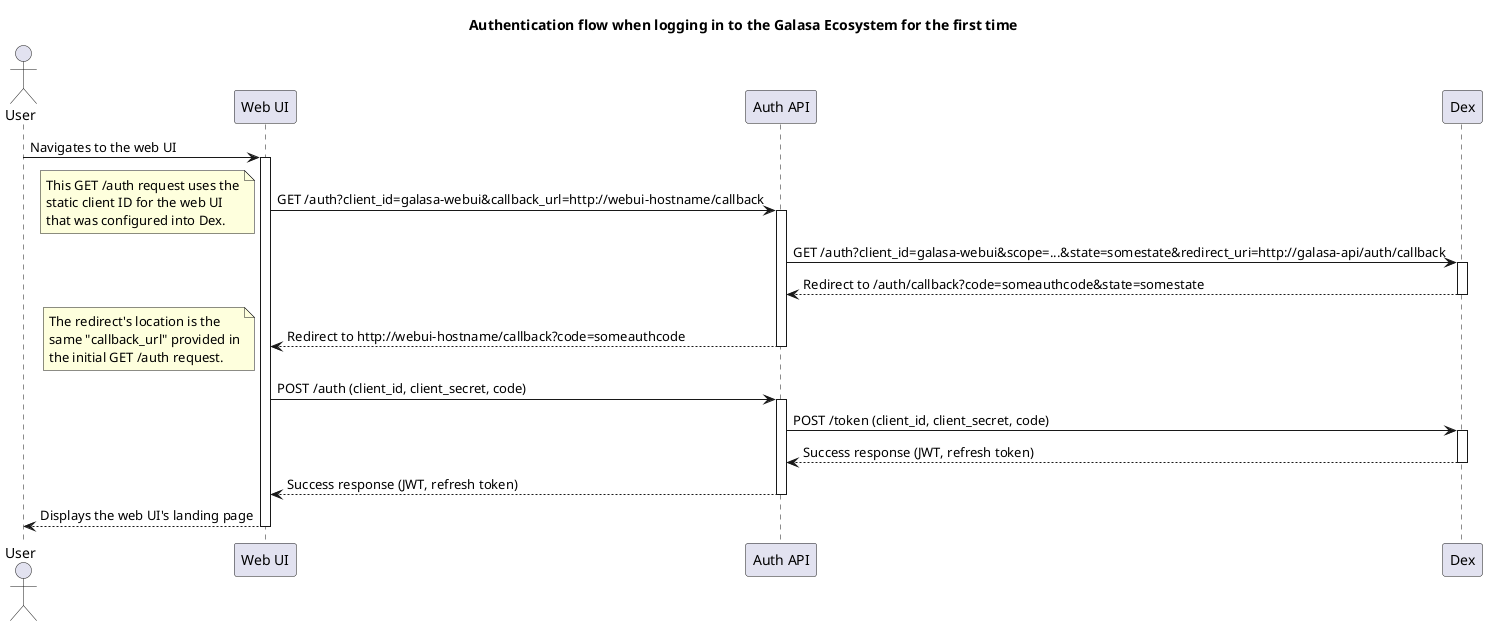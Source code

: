 @startuml initial-auth-flow
title "Authentication flow when logging in to the Galasa Ecosystem for the first time"

actor User
participant WebUI as "Web UI"
participant AuthAPI as "Auth API"
participant Dex

User -> WebUI: Navigates to the web UI
activate WebUI

WebUI -> AuthAPI: GET /auth?client_id=galasa-webui&callback_url=http://webui-hostname/callback
activate AuthAPI
note left
This GET /auth request uses the
static client ID for the web UI
that was configured into Dex.
end note

AuthAPI -> Dex: GET /auth?client_id=galasa-webui&scope=...&state=somestate&redirect_uri=http://galasa-api/auth/callback
activate Dex
Dex --> AuthAPI: Redirect to /auth/callback?code=someauthcode&state=somestate
deactivate Dex
AuthAPI --> WebUI: Redirect to http://webui-hostname/callback?code=someauthcode
deactivate AuthAPI
note left
The redirect's location is the
same "callback_url" provided in
the initial GET /auth request.
end note

WebUI -> AuthAPI: POST /auth (client_id, client_secret, code)
activate AuthAPI
AuthAPI -> Dex: POST /token (client_id, client_secret, code)
activate Dex
Dex --> AuthAPI: Success response (JWT, refresh token)
deactivate Dex
AuthAPI --> WebUI: Success response (JWT, refresh token)
deactivate AuthAPI

WebUI --> User: Displays the web UI's landing page
deactivate WebUI
@enduml